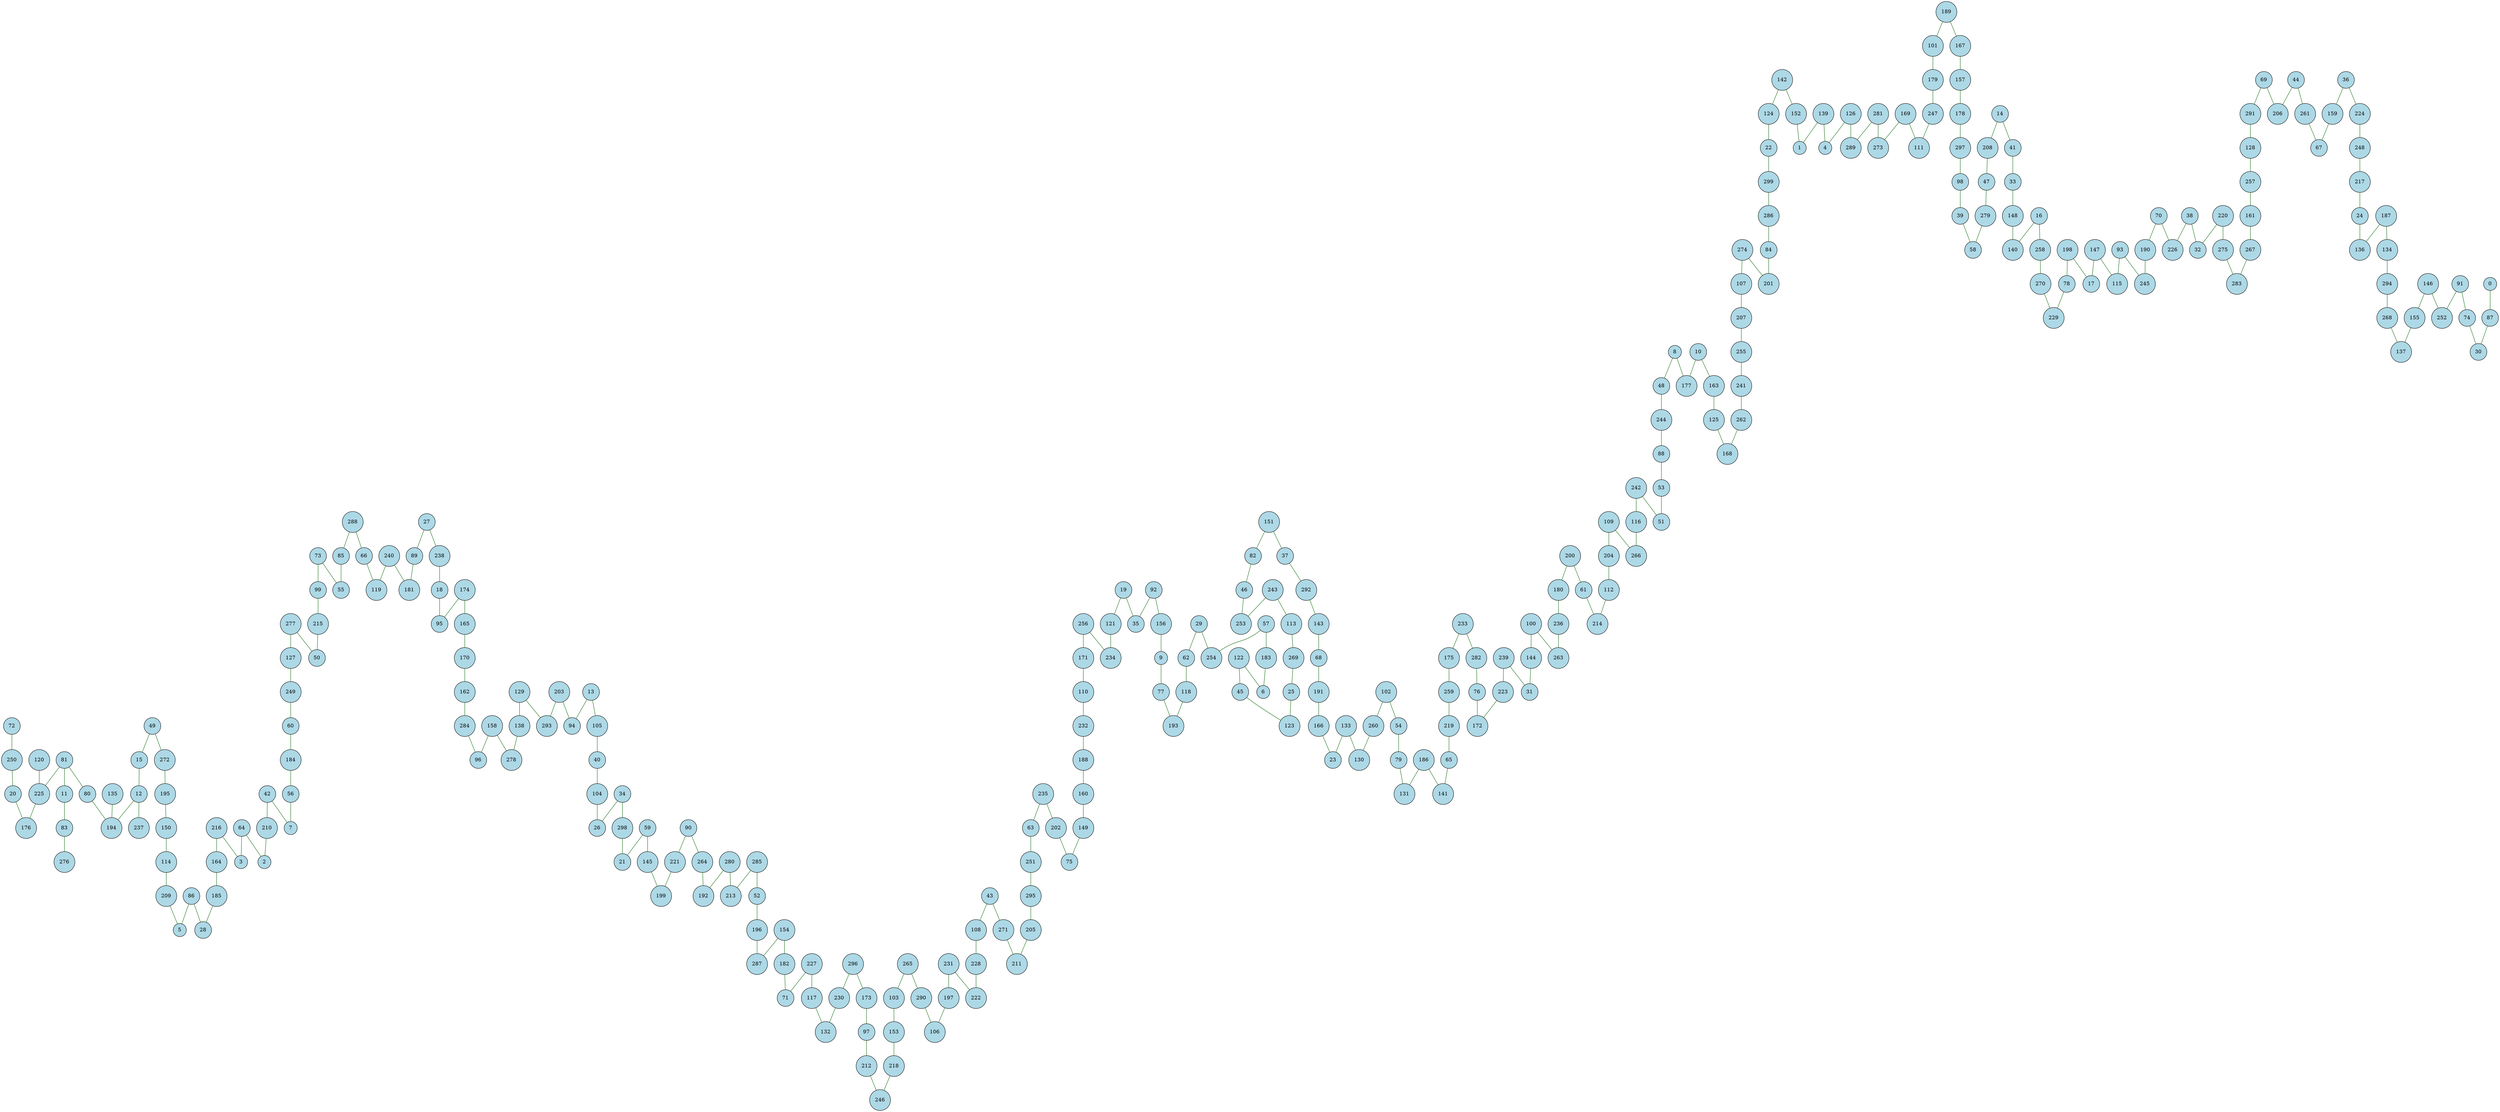 graph SpanningTree {
  node [shape=circle, style=filled, fillcolor=lightblue];
  edge [color=darkgreen];
  250 -- 20;
  20 -- 176;
  225 -- 176;
  12 -- 237;
  49 -- 272;
  72 -- 250;
  64 -- 3;
  60 -- 184;
  83 -- 276;
  135 -- 194;
  195 -- 150;
  120 -- 225;
  15 -- 12;
  210 -- 2;
  81 -- 225;
  185 -- 28;
  86 -- 28;
  86 -- 5;
  105 -- 40;
  49 -- 15;
  81 -- 11;
  216 -- 164;
  64 -- 2;
  12 -- 194;
  99 -- 215;
  129 -- 138;
  150 -- 114;
  251 -- 295;
  11 -- 83;
  13 -- 94;
  209 -- 5;
  170 -- 162;
  80 -- 194;
  154 -- 287;
  277 -- 50;
  240 -- 119;
  235 -- 63;
  265 -- 103;
  295 -- 205;
  216 -- 3;
  188 -- 160;
  184 -- 56;
  46 -- 253;
  63 -- 251;
  156 -- 9;
  103 -- 153;
  34 -- 26;
  8 -- 48;
  286 -- 84;
  56 -- 7;
  114 -- 209;
  277 -- 127;
  215 -- 50;
  45 -- 123;
  40 -- 104;
  25 -- 123;
  203 -- 94;
  219 -- 65;
  173 -- 97;
  249 -- 60;
  162 -- 284;
  160 -- 149;
  230 -- 132;
  262 -- 168;
  238 -- 18;
  127 -- 249;
  220 -- 275;
  138 -- 278;
  90 -- 264;
  90 -- 221;
  61 -- 214;
  196 -- 287;
  59 -- 145;
  113 -- 269;
  290 -- 106;
  296 -- 230;
  73 -- 99;
  93 -- 115;
  240 -- 181;
  19 -- 121;
  179 -- 247;
  85 -- 55;
  102 -- 54;
  294 -- 268;
  126 -- 289;
  242 -- 116;
  73 -- 55;
  285 -- 52;
  269 -- 25;
  125 -- 168;
  164 -- 185;
  169 -- 273;
  272 -- 195;
  291 -- 128;
  187 -- 136;
  227 -- 117;
  118 -- 193;
  189 -- 167;
  68 -- 191;
  259 -- 219;
  174 -- 165;
  247 -- 111;
  70 -- 226;
  57 -- 183;
  107 -- 207;
  231 -- 197;
  110 -- 232;
  280 -- 213;
  19 -- 35;
  124 -- 22;
  48 -- 244;
  182 -- 71;
  78 -- 229;
  200 -- 180;
  207 -- 255;
  57 -- 254;
  147 -- 115;
  244 -- 88;
  8 -- 177;
  27 -- 89;
  221 -- 199;
  98 -- 39;
  14 -- 41;
  198 -- 78;
  274 -- 201;
  89 -- 181;
  53 -- 51;
  166 -- 23;
  42 -- 210;
  154 -- 182;
  233 -- 175;
  153 -- 218;
  10 -- 177;
  54 -- 79;
  158 -- 278;
  102 -- 260;
  228 -- 222;
  36 -- 159;
  275 -- 283;
  39 -- 58;
  235 -- 202;
  208 -- 47;
  122 -- 45;
  174 -- 95;
  126 -- 4;
  133 -- 130;
  43 -- 108;
  112 -- 214;
  88 -- 53;
  242 -- 51;
  255 -- 241;
  155 -- 137;
  33 -- 148;
  288 -- 85;
  69 -- 291;
  129 -- 293;
  212 -- 246;
  66 -- 119;
  100 -- 263;
  104 -- 26;
  142 -- 124;
  70 -- 190;
  165 -- 170;
  77 -- 193;
  243 -- 253;
  38 -- 32;
  101 -- 179;
  158 -- 96;
  197 -- 106;
  121 -- 234;
  256 -- 171;
  92 -- 156;
  232 -- 188;
  84 -- 201;
  285 -- 213;
  175 -- 259;
  91 -- 252;
  74 -- 30;
  288 -- 66;
  163 -- 125;
  29 -- 62;
  203 -- 293;
  82 -- 46;
  116 -- 266;
  231 -- 222;
  92 -- 35;
  218 -- 246;
  14 -- 208;
  265 -- 290;
  180 -- 236;
  191 -- 166;
  190 -- 245;
  76 -- 172;
  298 -- 21;
  59 -- 21;
  24 -- 136;
  187 -- 134;
  217 -- 24;
  100 -- 144;
  186 -- 131;
  152 -- 1;
  268 -- 137;
  38 -- 226;
  81 -- 80;
  29 -- 254;
  281 -- 273;
  134 -- 294;
  44 -- 206;
  16 -- 140;
  133 -- 23;
  239 -- 31;
  198 -- 17;
  296 -- 173;
  144 -- 31;
  52 -- 196;
  282 -- 76;
  171 -- 110;
  27 -- 238;
  149 -- 75;
  143 -- 68;
  256 -- 234;
  65 -- 141;
  44 -- 261;
  108 -- 228;
  146 -- 155;
  97 -- 212;
  233 -- 282;
  224 -- 248;
  36 -- 224;
  146 -- 252;
  204 -- 112;
  151 -- 82;
  261 -- 67;
  16 -- 258;
  205 -- 211;
  243 -- 113;
  202 -- 75;
  220 -- 32;
  128 -- 257;
  284 -- 96;
  142 -- 152;
  42 -- 7;
  18 -- 95;
  264 -- 192;
  93 -- 245;
  139 -- 4;
  0 -- 87;
  79 -- 131;
  227 -- 71;
  239 -- 223;
  157 -- 178;
  241 -- 262;
  10 -- 163;
  183 -- 6;
  161 -- 267;
  109 -- 204;
  117 -- 132;
  109 -- 266;
  270 -- 229;
  69 -- 206;
  37 -- 292;
  178 -- 297;
  292 -- 143;
  47 -- 279;
  147 -- 17;
  148 -- 140;
  257 -- 161;
  151 -- 37;
  223 -- 172;
  87 -- 30;
  91 -- 74;
  139 -- 1;
  281 -- 289;
  236 -- 263;
  200 -- 61;
  122 -- 6;
  248 -- 217;
  167 -- 157;
  260 -- 130;
  41 -- 33;
  189 -- 101;
  274 -- 107;
  186 -- 141;
  267 -- 283;
  145 -- 199;
  258 -- 270;
  159 -- 67;
  13 -- 105;
  299 -- 286;
  22 -- 299;
  297 -- 98;
  9 -- 77;
  62 -- 118;
  279 -- 58;
  271 -- 211;
  34 -- 298;
  43 -- 271;
  169 -- 111;
  280 -- 192;
}
